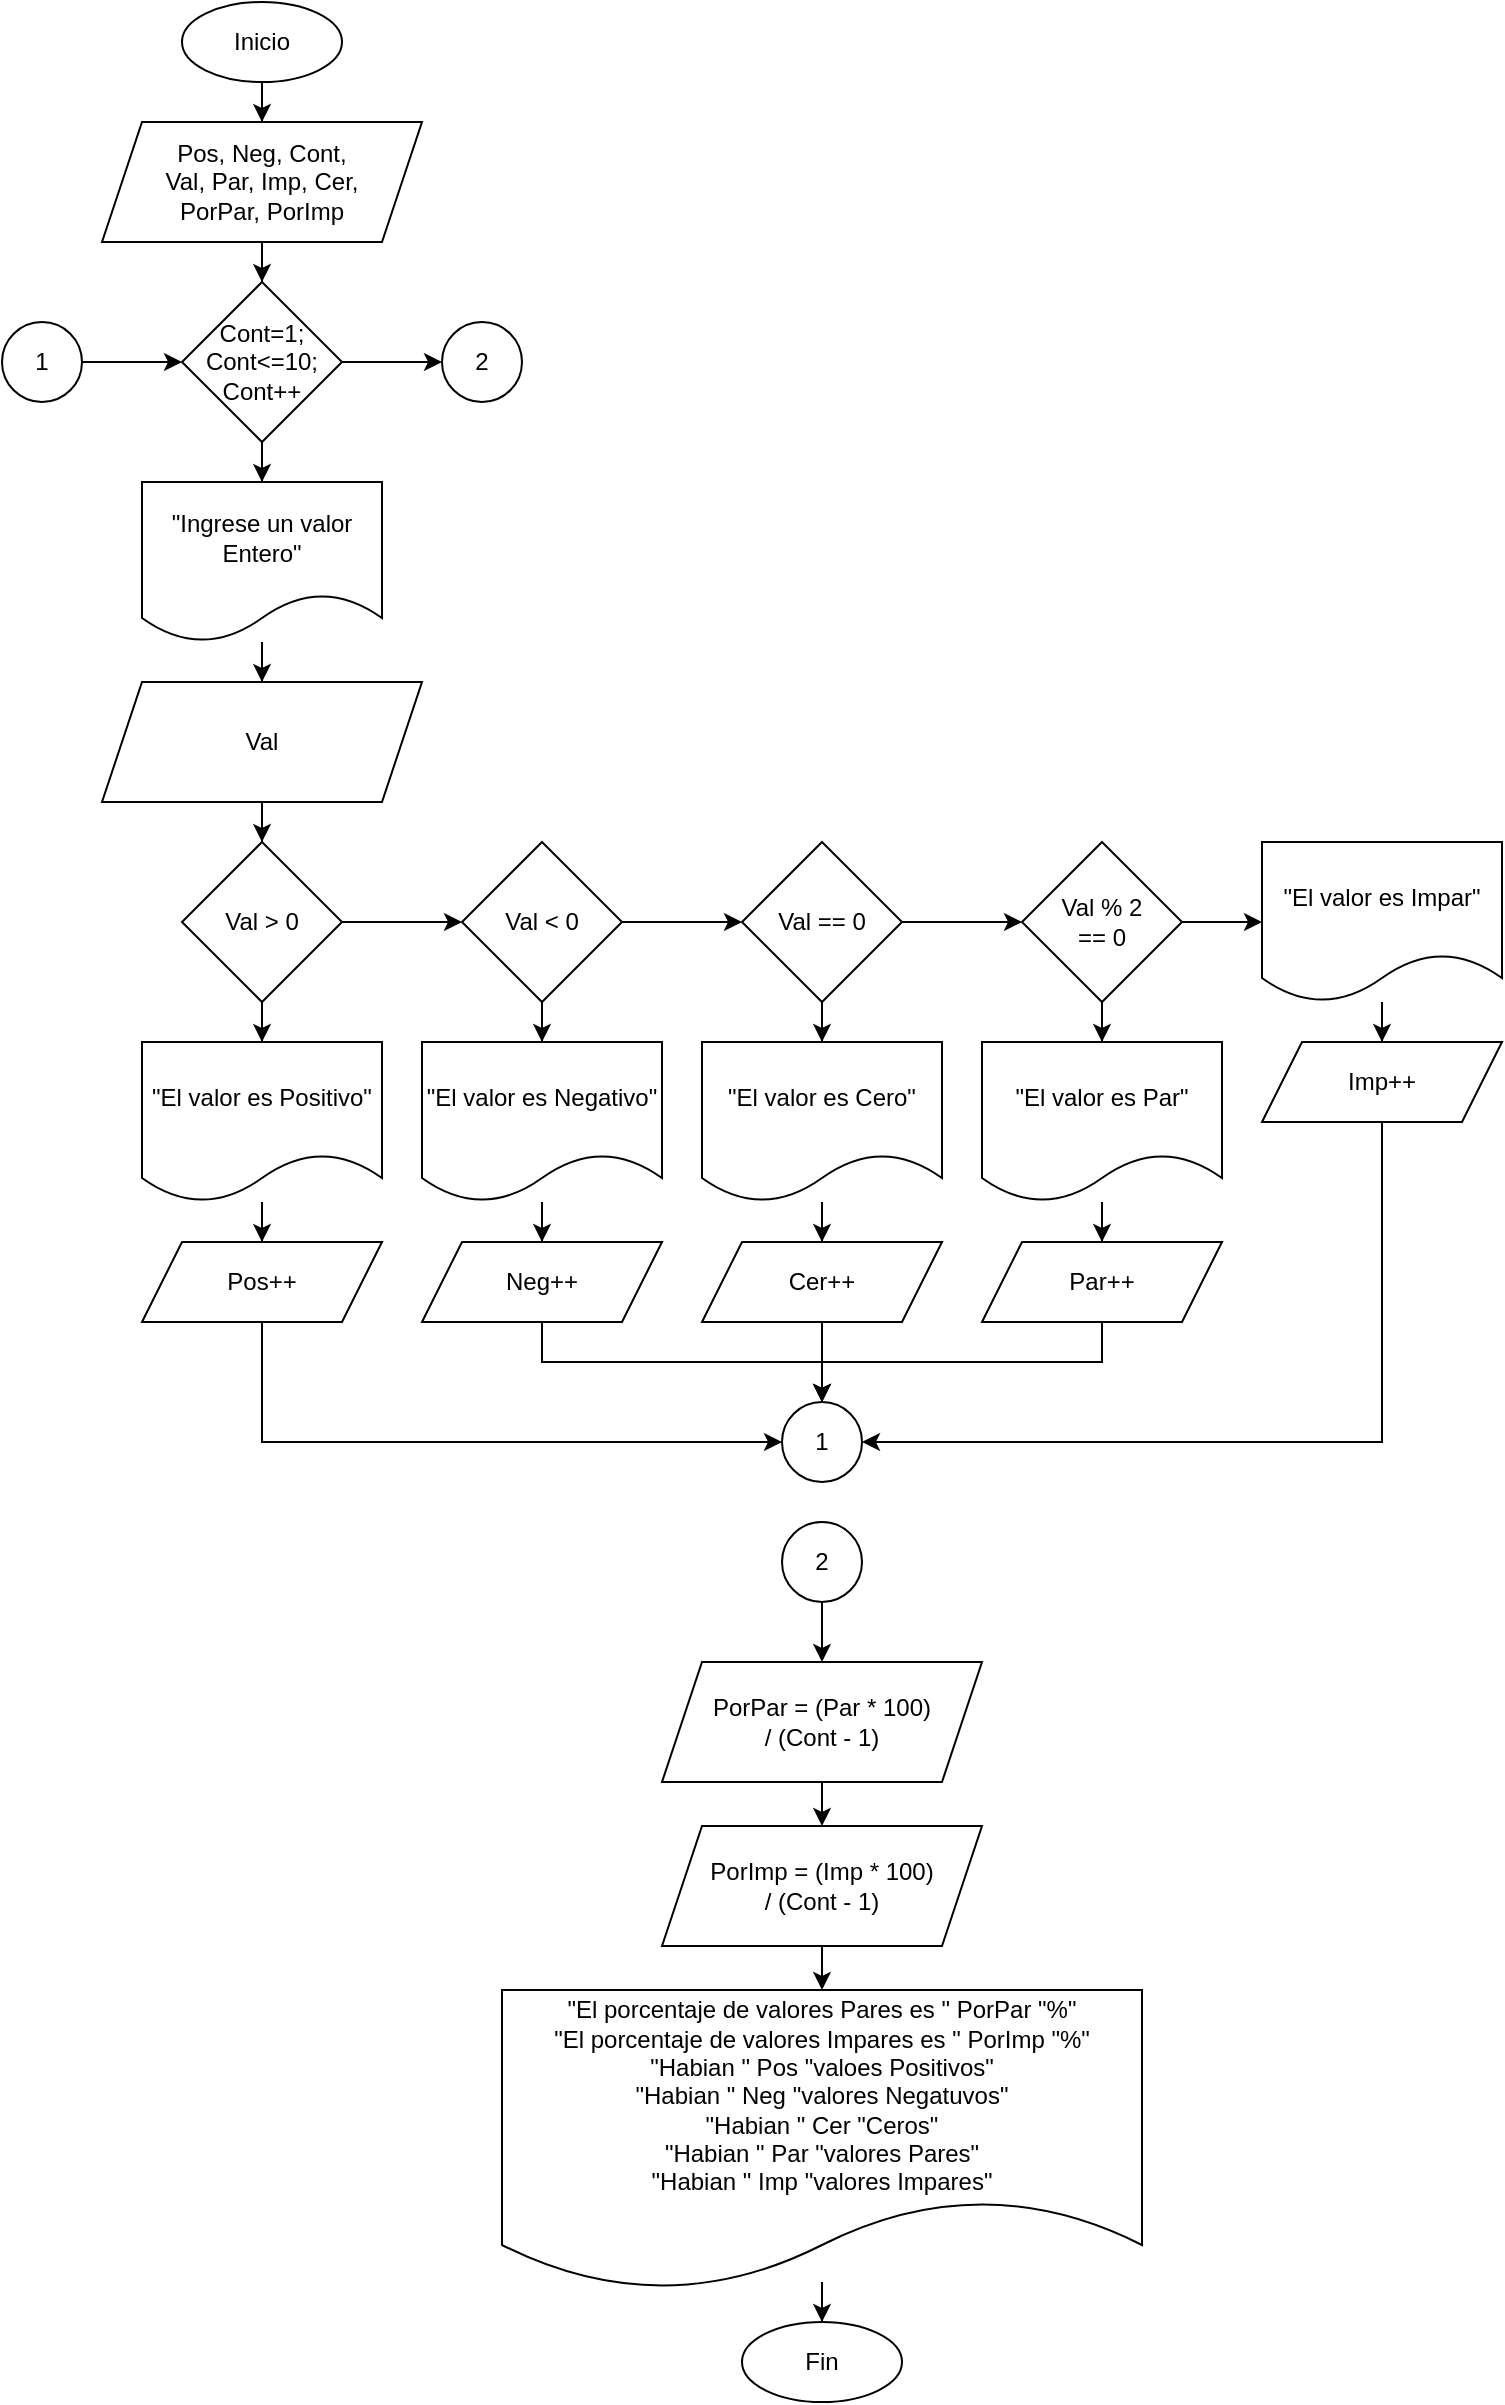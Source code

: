 <mxfile version="21.2.1" type="device">
  <diagram name="Page-1" id="2IcTObrX_a3cjCZgbylO">
    <mxGraphModel dx="2391" dy="1206" grid="1" gridSize="10" guides="1" tooltips="1" connect="1" arrows="1" fold="1" page="1" pageScale="1" pageWidth="850" pageHeight="1100" math="0" shadow="0">
      <root>
        <mxCell id="0" />
        <mxCell id="1" parent="0" />
        <mxCell id="aR6v79AuM1WaJ04Hbi6L-5" value="" style="edgeStyle=orthogonalEdgeStyle;rounded=0;orthogonalLoop=1;jettySize=auto;html=1;" edge="1" parent="1" source="aR6v79AuM1WaJ04Hbi6L-1" target="aR6v79AuM1WaJ04Hbi6L-3">
          <mxGeometry relative="1" as="geometry" />
        </mxCell>
        <mxCell id="aR6v79AuM1WaJ04Hbi6L-1" value="Inicio" style="ellipse;whiteSpace=wrap;html=1;" vertex="1" parent="1">
          <mxGeometry x="130" width="80" height="40" as="geometry" />
        </mxCell>
        <mxCell id="aR6v79AuM1WaJ04Hbi6L-6" value="" style="edgeStyle=orthogonalEdgeStyle;rounded=0;orthogonalLoop=1;jettySize=auto;html=1;" edge="1" parent="1" source="aR6v79AuM1WaJ04Hbi6L-3" target="aR6v79AuM1WaJ04Hbi6L-4">
          <mxGeometry relative="1" as="geometry" />
        </mxCell>
        <mxCell id="aR6v79AuM1WaJ04Hbi6L-3" value="Pos, Neg, Cont,&lt;br&gt;Val, Par, Imp, Cer,&lt;br&gt;PorPar, PorImp" style="shape=parallelogram;perimeter=parallelogramPerimeter;whiteSpace=wrap;html=1;fixedSize=1;" vertex="1" parent="1">
          <mxGeometry x="90" y="60" width="160" height="60" as="geometry" />
        </mxCell>
        <mxCell id="aR6v79AuM1WaJ04Hbi6L-9" value="" style="edgeStyle=orthogonalEdgeStyle;rounded=0;orthogonalLoop=1;jettySize=auto;html=1;" edge="1" parent="1" source="aR6v79AuM1WaJ04Hbi6L-4" target="aR6v79AuM1WaJ04Hbi6L-7">
          <mxGeometry relative="1" as="geometry" />
        </mxCell>
        <mxCell id="aR6v79AuM1WaJ04Hbi6L-80" value="" style="edgeStyle=orthogonalEdgeStyle;rounded=0;orthogonalLoop=1;jettySize=auto;html=1;" edge="1" parent="1" source="aR6v79AuM1WaJ04Hbi6L-4" target="aR6v79AuM1WaJ04Hbi6L-79">
          <mxGeometry relative="1" as="geometry" />
        </mxCell>
        <mxCell id="aR6v79AuM1WaJ04Hbi6L-4" value="Cont=1;&lt;br&gt;Cont&amp;lt;=10;&lt;br&gt;Cont++" style="rhombus;whiteSpace=wrap;html=1;" vertex="1" parent="1">
          <mxGeometry x="130" y="140" width="80" height="80" as="geometry" />
        </mxCell>
        <mxCell id="aR6v79AuM1WaJ04Hbi6L-10" value="" style="edgeStyle=orthogonalEdgeStyle;rounded=0;orthogonalLoop=1;jettySize=auto;html=1;" edge="1" parent="1" source="aR6v79AuM1WaJ04Hbi6L-7" target="aR6v79AuM1WaJ04Hbi6L-8">
          <mxGeometry relative="1" as="geometry" />
        </mxCell>
        <mxCell id="aR6v79AuM1WaJ04Hbi6L-7" value="&quot;Ingrese un valor&lt;br&gt;Entero&quot;" style="shape=document;whiteSpace=wrap;html=1;boundedLbl=1;" vertex="1" parent="1">
          <mxGeometry x="110" y="240" width="120" height="80" as="geometry" />
        </mxCell>
        <mxCell id="aR6v79AuM1WaJ04Hbi6L-12" value="" style="edgeStyle=orthogonalEdgeStyle;rounded=0;orthogonalLoop=1;jettySize=auto;html=1;" edge="1" parent="1" source="aR6v79AuM1WaJ04Hbi6L-8" target="aR6v79AuM1WaJ04Hbi6L-11">
          <mxGeometry relative="1" as="geometry" />
        </mxCell>
        <mxCell id="aR6v79AuM1WaJ04Hbi6L-8" value="Val" style="shape=parallelogram;perimeter=parallelogramPerimeter;whiteSpace=wrap;html=1;fixedSize=1;" vertex="1" parent="1">
          <mxGeometry x="90" y="340" width="160" height="60" as="geometry" />
        </mxCell>
        <mxCell id="aR6v79AuM1WaJ04Hbi6L-15" value="" style="edgeStyle=orthogonalEdgeStyle;rounded=0;orthogonalLoop=1;jettySize=auto;html=1;" edge="1" parent="1" source="aR6v79AuM1WaJ04Hbi6L-11" target="aR6v79AuM1WaJ04Hbi6L-14">
          <mxGeometry relative="1" as="geometry" />
        </mxCell>
        <mxCell id="aR6v79AuM1WaJ04Hbi6L-22" value="" style="edgeStyle=orthogonalEdgeStyle;rounded=0;orthogonalLoop=1;jettySize=auto;html=1;" edge="1" parent="1" source="aR6v79AuM1WaJ04Hbi6L-11" target="aR6v79AuM1WaJ04Hbi6L-17">
          <mxGeometry relative="1" as="geometry" />
        </mxCell>
        <mxCell id="aR6v79AuM1WaJ04Hbi6L-11" value="Val &amp;gt; 0" style="rhombus;whiteSpace=wrap;html=1;" vertex="1" parent="1">
          <mxGeometry x="130" y="420" width="80" height="80" as="geometry" />
        </mxCell>
        <mxCell id="aR6v79AuM1WaJ04Hbi6L-39" value="" style="edgeStyle=orthogonalEdgeStyle;rounded=0;orthogonalLoop=1;jettySize=auto;html=1;" edge="1" parent="1" source="aR6v79AuM1WaJ04Hbi6L-14" target="aR6v79AuM1WaJ04Hbi6L-30">
          <mxGeometry relative="1" as="geometry" />
        </mxCell>
        <mxCell id="aR6v79AuM1WaJ04Hbi6L-14" value="&quot;El valor es Positivo&quot;" style="shape=document;whiteSpace=wrap;html=1;boundedLbl=1;" vertex="1" parent="1">
          <mxGeometry x="110" y="520" width="120" height="80" as="geometry" />
        </mxCell>
        <mxCell id="aR6v79AuM1WaJ04Hbi6L-16" value="" style="edgeStyle=orthogonalEdgeStyle;rounded=0;orthogonalLoop=1;jettySize=auto;html=1;" edge="1" parent="1" source="aR6v79AuM1WaJ04Hbi6L-17" target="aR6v79AuM1WaJ04Hbi6L-18">
          <mxGeometry relative="1" as="geometry" />
        </mxCell>
        <mxCell id="aR6v79AuM1WaJ04Hbi6L-23" value="" style="edgeStyle=orthogonalEdgeStyle;rounded=0;orthogonalLoop=1;jettySize=auto;html=1;" edge="1" parent="1" source="aR6v79AuM1WaJ04Hbi6L-17" target="aR6v79AuM1WaJ04Hbi6L-20">
          <mxGeometry relative="1" as="geometry" />
        </mxCell>
        <mxCell id="aR6v79AuM1WaJ04Hbi6L-17" value="Val &amp;lt; 0" style="rhombus;whiteSpace=wrap;html=1;" vertex="1" parent="1">
          <mxGeometry x="270" y="420" width="80" height="80" as="geometry" />
        </mxCell>
        <mxCell id="aR6v79AuM1WaJ04Hbi6L-38" value="" style="edgeStyle=orthogonalEdgeStyle;rounded=0;orthogonalLoop=1;jettySize=auto;html=1;" edge="1" parent="1" source="aR6v79AuM1WaJ04Hbi6L-18" target="aR6v79AuM1WaJ04Hbi6L-31">
          <mxGeometry relative="1" as="geometry" />
        </mxCell>
        <mxCell id="aR6v79AuM1WaJ04Hbi6L-18" value="&quot;El valor es Negativo&quot;" style="shape=document;whiteSpace=wrap;html=1;boundedLbl=1;" vertex="1" parent="1">
          <mxGeometry x="250" y="520" width="120" height="80" as="geometry" />
        </mxCell>
        <mxCell id="aR6v79AuM1WaJ04Hbi6L-19" value="" style="edgeStyle=orthogonalEdgeStyle;rounded=0;orthogonalLoop=1;jettySize=auto;html=1;" edge="1" parent="1" source="aR6v79AuM1WaJ04Hbi6L-20" target="aR6v79AuM1WaJ04Hbi6L-21">
          <mxGeometry relative="1" as="geometry" />
        </mxCell>
        <mxCell id="aR6v79AuM1WaJ04Hbi6L-27" value="" style="edgeStyle=orthogonalEdgeStyle;rounded=0;orthogonalLoop=1;jettySize=auto;html=1;" edge="1" parent="1" source="aR6v79AuM1WaJ04Hbi6L-20" target="aR6v79AuM1WaJ04Hbi6L-25">
          <mxGeometry relative="1" as="geometry" />
        </mxCell>
        <mxCell id="aR6v79AuM1WaJ04Hbi6L-20" value="Val == 0" style="rhombus;whiteSpace=wrap;html=1;" vertex="1" parent="1">
          <mxGeometry x="410" y="420" width="80" height="80" as="geometry" />
        </mxCell>
        <mxCell id="aR6v79AuM1WaJ04Hbi6L-37" value="" style="edgeStyle=orthogonalEdgeStyle;rounded=0;orthogonalLoop=1;jettySize=auto;html=1;" edge="1" parent="1" source="aR6v79AuM1WaJ04Hbi6L-21" target="aR6v79AuM1WaJ04Hbi6L-32">
          <mxGeometry relative="1" as="geometry" />
        </mxCell>
        <mxCell id="aR6v79AuM1WaJ04Hbi6L-21" value="&quot;El valor es Cero&quot;" style="shape=document;whiteSpace=wrap;html=1;boundedLbl=1;" vertex="1" parent="1">
          <mxGeometry x="390" y="520" width="120" height="80" as="geometry" />
        </mxCell>
        <mxCell id="aR6v79AuM1WaJ04Hbi6L-24" value="" style="edgeStyle=orthogonalEdgeStyle;rounded=0;orthogonalLoop=1;jettySize=auto;html=1;" edge="1" parent="1" source="aR6v79AuM1WaJ04Hbi6L-25" target="aR6v79AuM1WaJ04Hbi6L-26">
          <mxGeometry relative="1" as="geometry" />
        </mxCell>
        <mxCell id="aR6v79AuM1WaJ04Hbi6L-29" value="" style="edgeStyle=orthogonalEdgeStyle;rounded=0;orthogonalLoop=1;jettySize=auto;html=1;" edge="1" parent="1" source="aR6v79AuM1WaJ04Hbi6L-25" target="aR6v79AuM1WaJ04Hbi6L-28">
          <mxGeometry relative="1" as="geometry" />
        </mxCell>
        <mxCell id="aR6v79AuM1WaJ04Hbi6L-25" value="Val % 2&lt;br&gt;== 0" style="rhombus;whiteSpace=wrap;html=1;" vertex="1" parent="1">
          <mxGeometry x="550" y="420" width="80" height="80" as="geometry" />
        </mxCell>
        <mxCell id="aR6v79AuM1WaJ04Hbi6L-36" value="" style="edgeStyle=orthogonalEdgeStyle;rounded=0;orthogonalLoop=1;jettySize=auto;html=1;" edge="1" parent="1" source="aR6v79AuM1WaJ04Hbi6L-26" target="aR6v79AuM1WaJ04Hbi6L-33">
          <mxGeometry relative="1" as="geometry" />
        </mxCell>
        <mxCell id="aR6v79AuM1WaJ04Hbi6L-26" value="&quot;El valor es Par&quot;" style="shape=document;whiteSpace=wrap;html=1;boundedLbl=1;" vertex="1" parent="1">
          <mxGeometry x="530" y="520" width="120" height="80" as="geometry" />
        </mxCell>
        <mxCell id="aR6v79AuM1WaJ04Hbi6L-35" value="" style="edgeStyle=orthogonalEdgeStyle;rounded=0;orthogonalLoop=1;jettySize=auto;html=1;" edge="1" parent="1" source="aR6v79AuM1WaJ04Hbi6L-28" target="aR6v79AuM1WaJ04Hbi6L-34">
          <mxGeometry relative="1" as="geometry" />
        </mxCell>
        <mxCell id="aR6v79AuM1WaJ04Hbi6L-28" value="&quot;El valor es Impar&quot;" style="shape=document;whiteSpace=wrap;html=1;boundedLbl=1;" vertex="1" parent="1">
          <mxGeometry x="670" y="420" width="120" height="80" as="geometry" />
        </mxCell>
        <mxCell id="aR6v79AuM1WaJ04Hbi6L-76" value="" style="edgeStyle=orthogonalEdgeStyle;rounded=0;orthogonalLoop=1;jettySize=auto;html=1;entryX=0;entryY=0.5;entryDx=0;entryDy=0;" edge="1" parent="1" source="aR6v79AuM1WaJ04Hbi6L-30" target="aR6v79AuM1WaJ04Hbi6L-69">
          <mxGeometry relative="1" as="geometry">
            <mxPoint x="170" y="730.0" as="targetPoint" />
            <Array as="points">
              <mxPoint x="170" y="720" />
            </Array>
          </mxGeometry>
        </mxCell>
        <mxCell id="aR6v79AuM1WaJ04Hbi6L-30" value="Pos++" style="shape=parallelogram;perimeter=parallelogramPerimeter;whiteSpace=wrap;html=1;fixedSize=1;" vertex="1" parent="1">
          <mxGeometry x="110" y="620" width="120" height="40" as="geometry" />
        </mxCell>
        <mxCell id="aR6v79AuM1WaJ04Hbi6L-71" value="" style="edgeStyle=orthogonalEdgeStyle;rounded=0;orthogonalLoop=1;jettySize=auto;html=1;entryX=0.5;entryY=0;entryDx=0;entryDy=0;" edge="1" parent="1" source="aR6v79AuM1WaJ04Hbi6L-31" target="aR6v79AuM1WaJ04Hbi6L-69">
          <mxGeometry relative="1" as="geometry">
            <mxPoint x="310" y="730.0" as="targetPoint" />
            <Array as="points">
              <mxPoint x="310" y="680" />
              <mxPoint x="450" y="680" />
            </Array>
          </mxGeometry>
        </mxCell>
        <mxCell id="aR6v79AuM1WaJ04Hbi6L-31" value="Neg++" style="shape=parallelogram;perimeter=parallelogramPerimeter;whiteSpace=wrap;html=1;fixedSize=1;" vertex="1" parent="1">
          <mxGeometry x="250" y="620" width="120" height="40" as="geometry" />
        </mxCell>
        <mxCell id="aR6v79AuM1WaJ04Hbi6L-74" value="" style="edgeStyle=orthogonalEdgeStyle;rounded=0;orthogonalLoop=1;jettySize=auto;html=1;" edge="1" parent="1" source="aR6v79AuM1WaJ04Hbi6L-32" target="aR6v79AuM1WaJ04Hbi6L-69">
          <mxGeometry relative="1" as="geometry" />
        </mxCell>
        <mxCell id="aR6v79AuM1WaJ04Hbi6L-32" value="Cer++" style="shape=parallelogram;perimeter=parallelogramPerimeter;whiteSpace=wrap;html=1;fixedSize=1;" vertex="1" parent="1">
          <mxGeometry x="390" y="620" width="120" height="40" as="geometry" />
        </mxCell>
        <mxCell id="aR6v79AuM1WaJ04Hbi6L-73" value="" style="edgeStyle=orthogonalEdgeStyle;rounded=0;orthogonalLoop=1;jettySize=auto;html=1;entryX=0.5;entryY=0;entryDx=0;entryDy=0;" edge="1" parent="1" source="aR6v79AuM1WaJ04Hbi6L-33" target="aR6v79AuM1WaJ04Hbi6L-69">
          <mxGeometry relative="1" as="geometry">
            <mxPoint x="590" y="730.0" as="targetPoint" />
            <Array as="points">
              <mxPoint x="590" y="680" />
              <mxPoint x="450" y="680" />
            </Array>
          </mxGeometry>
        </mxCell>
        <mxCell id="aR6v79AuM1WaJ04Hbi6L-33" value="Par++" style="shape=parallelogram;perimeter=parallelogramPerimeter;whiteSpace=wrap;html=1;fixedSize=1;" vertex="1" parent="1">
          <mxGeometry x="530" y="620" width="120" height="40" as="geometry" />
        </mxCell>
        <mxCell id="aR6v79AuM1WaJ04Hbi6L-78" value="" style="edgeStyle=orthogonalEdgeStyle;rounded=0;orthogonalLoop=1;jettySize=auto;html=1;entryX=1;entryY=0.5;entryDx=0;entryDy=0;" edge="1" parent="1" source="aR6v79AuM1WaJ04Hbi6L-34" target="aR6v79AuM1WaJ04Hbi6L-69">
          <mxGeometry relative="1" as="geometry">
            <mxPoint x="730" y="630" as="targetPoint" />
            <Array as="points">
              <mxPoint x="730" y="720" />
            </Array>
          </mxGeometry>
        </mxCell>
        <mxCell id="aR6v79AuM1WaJ04Hbi6L-34" value="Imp++" style="shape=parallelogram;perimeter=parallelogramPerimeter;whiteSpace=wrap;html=1;fixedSize=1;" vertex="1" parent="1">
          <mxGeometry x="670" y="520" width="120" height="40" as="geometry" />
        </mxCell>
        <mxCell id="aR6v79AuM1WaJ04Hbi6L-58" value="" style="edgeStyle=orthogonalEdgeStyle;rounded=0;orthogonalLoop=1;jettySize=auto;html=1;" edge="1" parent="1" source="aR6v79AuM1WaJ04Hbi6L-59" target="aR6v79AuM1WaJ04Hbi6L-61">
          <mxGeometry relative="1" as="geometry" />
        </mxCell>
        <mxCell id="aR6v79AuM1WaJ04Hbi6L-59" value="PorPar = (Par * 100)&lt;br&gt;/ (Cont - 1)" style="shape=parallelogram;perimeter=parallelogramPerimeter;whiteSpace=wrap;html=1;fixedSize=1;" vertex="1" parent="1">
          <mxGeometry x="370" y="830" width="160" height="60" as="geometry" />
        </mxCell>
        <mxCell id="aR6v79AuM1WaJ04Hbi6L-60" value="" style="edgeStyle=orthogonalEdgeStyle;rounded=0;orthogonalLoop=1;jettySize=auto;html=1;" edge="1" parent="1" source="aR6v79AuM1WaJ04Hbi6L-61" target="aR6v79AuM1WaJ04Hbi6L-63">
          <mxGeometry relative="1" as="geometry" />
        </mxCell>
        <mxCell id="aR6v79AuM1WaJ04Hbi6L-61" value="PorImp = (Imp * 100)&lt;br&gt;/ (Cont - 1)" style="shape=parallelogram;perimeter=parallelogramPerimeter;whiteSpace=wrap;html=1;fixedSize=1;" vertex="1" parent="1">
          <mxGeometry x="370" y="912" width="160" height="60" as="geometry" />
        </mxCell>
        <mxCell id="aR6v79AuM1WaJ04Hbi6L-62" value="" style="edgeStyle=orthogonalEdgeStyle;rounded=0;orthogonalLoop=1;jettySize=auto;html=1;entryX=0.5;entryY=0;entryDx=0;entryDy=0;" edge="1" parent="1" source="aR6v79AuM1WaJ04Hbi6L-63" target="aR6v79AuM1WaJ04Hbi6L-64">
          <mxGeometry relative="1" as="geometry">
            <mxPoint x="450" y="1269" as="targetPoint" />
          </mxGeometry>
        </mxCell>
        <mxCell id="aR6v79AuM1WaJ04Hbi6L-63" value="&quot;El porcentaje de valores Pares es &quot; PorPar &quot;%&quot;&lt;br&gt;&quot;El porcentaje de valores Impares es &quot; PorImp &quot;%&quot;&lt;br&gt;&quot;Habian &quot; Pos &quot;valoes Positivos&quot;&lt;br&gt;&quot;Habian &quot; Neg &quot;valores Negatuvos&quot;&lt;br&gt;&quot;Habian &quot; Cer &quot;Ceros&quot;&lt;br&gt;&quot;Habian &quot; Par &quot;valores Pares&quot;&lt;br&gt;&quot;Habian &quot; Imp &quot;valores Impares&quot;" style="shape=document;whiteSpace=wrap;html=1;boundedLbl=1;" vertex="1" parent="1">
          <mxGeometry x="290" y="994" width="320" height="150" as="geometry" />
        </mxCell>
        <mxCell id="aR6v79AuM1WaJ04Hbi6L-64" value="Fin" style="ellipse;whiteSpace=wrap;html=1;" vertex="1" parent="1">
          <mxGeometry x="410" y="1160" width="80" height="40" as="geometry" />
        </mxCell>
        <mxCell id="aR6v79AuM1WaJ04Hbi6L-67" value="" style="edgeStyle=orthogonalEdgeStyle;rounded=0;orthogonalLoop=1;jettySize=auto;html=1;entryX=0;entryY=0.5;entryDx=0;entryDy=0;" edge="1" parent="1" source="aR6v79AuM1WaJ04Hbi6L-65" target="aR6v79AuM1WaJ04Hbi6L-4">
          <mxGeometry relative="1" as="geometry">
            <mxPoint x="-50" y="180" as="targetPoint" />
          </mxGeometry>
        </mxCell>
        <mxCell id="aR6v79AuM1WaJ04Hbi6L-65" value="1" style="ellipse;whiteSpace=wrap;html=1;aspect=fixed;" vertex="1" parent="1">
          <mxGeometry x="40" y="160" width="40" height="40" as="geometry" />
        </mxCell>
        <mxCell id="aR6v79AuM1WaJ04Hbi6L-69" value="1" style="ellipse;whiteSpace=wrap;html=1;aspect=fixed;" vertex="1" parent="1">
          <mxGeometry x="430" y="700" width="40" height="40" as="geometry" />
        </mxCell>
        <mxCell id="aR6v79AuM1WaJ04Hbi6L-79" value="2" style="ellipse;whiteSpace=wrap;html=1;aspect=fixed;" vertex="1" parent="1">
          <mxGeometry x="260" y="160" width="40" height="40" as="geometry" />
        </mxCell>
        <mxCell id="aR6v79AuM1WaJ04Hbi6L-85" value="" style="edgeStyle=orthogonalEdgeStyle;rounded=0;orthogonalLoop=1;jettySize=auto;html=1;entryX=0.5;entryY=0;entryDx=0;entryDy=0;" edge="1" parent="1" source="aR6v79AuM1WaJ04Hbi6L-81" target="aR6v79AuM1WaJ04Hbi6L-59">
          <mxGeometry relative="1" as="geometry">
            <mxPoint x="660" y="880" as="targetPoint" />
          </mxGeometry>
        </mxCell>
        <mxCell id="aR6v79AuM1WaJ04Hbi6L-81" value="2" style="ellipse;whiteSpace=wrap;html=1;aspect=fixed;" vertex="1" parent="1">
          <mxGeometry x="430" y="760" width="40" height="40" as="geometry" />
        </mxCell>
      </root>
    </mxGraphModel>
  </diagram>
</mxfile>
